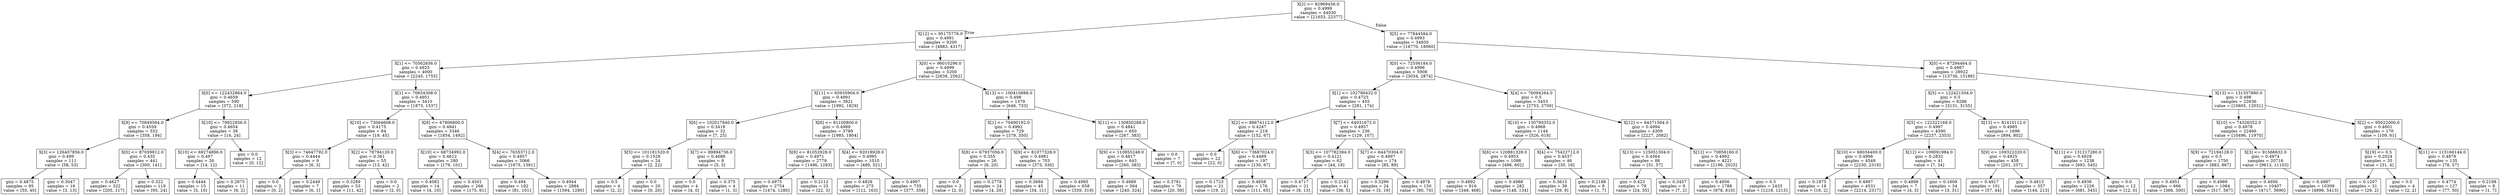digraph Tree {
node [shape=box] ;
0 [label="X[2] <= 82969456.0\ngini = 0.4999\nsamples = 44030\nvalue = [21653, 22377]"] ;
1 [label="X[12] <= 95175776.0\ngini = 0.4981\nsamples = 9200\nvalue = [4883, 4317]"] ;
0 -> 1 [labeldistance=2.5, labelangle=45, headlabel="True"] ;
2 [label="X[1] <= 70562656.0\ngini = 0.4925\nsamples = 4000\nvalue = [2245, 1755]"] ;
1 -> 2 ;
3 [label="X[0] <= 122432864.0\ngini = 0.4659\nsamples = 590\nvalue = [372, 218]"] ;
2 -> 3 ;
4 [label="X[9] <= 70849584.0\ngini = 0.4559\nsamples = 552\nvalue = [358, 194]"] ;
3 -> 4 ;
5 [label="X[3] <= 126407856.0\ngini = 0.499\nsamples = 111\nvalue = [58, 53]"] ;
4 -> 5 ;
6 [label="gini = 0.4875\nsamples = 95\nvalue = [55, 40]"] ;
5 -> 6 ;
7 [label="gini = 0.3047\nsamples = 16\nvalue = [3, 13]"] ;
5 -> 7 ;
8 [label="X[0] <= 87059912.0\ngini = 0.435\nsamples = 441\nvalue = [300, 141]"] ;
4 -> 8 ;
9 [label="gini = 0.4627\nsamples = 322\nvalue = [205, 117]"] ;
8 -> 9 ;
10 [label="gini = 0.322\nsamples = 119\nvalue = [95, 24]"] ;
8 -> 10 ;
11 [label="X[10] <= 79922856.0\ngini = 0.4654\nsamples = 38\nvalue = [14, 24]"] ;
3 -> 11 ;
12 [label="X[10] <= 69274896.0\ngini = 0.497\nsamples = 26\nvalue = [14, 12]"] ;
11 -> 12 ;
13 [label="gini = 0.4444\nsamples = 15\nvalue = [5, 10]"] ;
12 -> 13 ;
14 [label="gini = 0.2975\nsamples = 11\nvalue = [9, 2]"] ;
12 -> 14 ;
15 [label="gini = 0.0\nsamples = 12\nvalue = [0, 12]"] ;
11 -> 15 ;
16 [label="X[1] <= 70654368.0\ngini = 0.4951\nsamples = 3410\nvalue = [1873, 1537]"] ;
2 -> 16 ;
17 [label="X[10] <= 73064608.0\ngini = 0.4175\nsamples = 64\nvalue = [19, 45]"] ;
16 -> 17 ;
18 [label="X[3] <= 74647792.0\ngini = 0.4444\nsamples = 9\nvalue = [6, 3]"] ;
17 -> 18 ;
19 [label="gini = 0.0\nsamples = 2\nvalue = [0, 2]"] ;
18 -> 19 ;
20 [label="gini = 0.2449\nsamples = 7\nvalue = [6, 1]"] ;
18 -> 20 ;
21 [label="X[2] <= 78794120.0\ngini = 0.361\nsamples = 55\nvalue = [13, 42]"] ;
17 -> 21 ;
22 [label="gini = 0.3289\nsamples = 53\nvalue = [11, 42]"] ;
21 -> 22 ;
23 [label="gini = 0.0\nsamples = 2\nvalue = [2, 0]"] ;
21 -> 23 ;
24 [label="X[8] <= 67806800.0\ngini = 0.4941\nsamples = 3346\nvalue = [1854, 1492]"] ;
16 -> 24 ;
25 [label="X[10] <= 68734992.0\ngini = 0.4612\nsamples = 280\nvalue = [179, 101]"] ;
24 -> 25 ;
26 [label="gini = 0.4082\nsamples = 14\nvalue = [4, 10]"] ;
25 -> 26 ;
27 [label="gini = 0.4501\nsamples = 266\nvalue = [175, 91]"] ;
25 -> 27 ;
28 [label="X[4] <= 76353712.0\ngini = 0.4957\nsamples = 3066\nvalue = [1675, 1391]"] ;
24 -> 28 ;
29 [label="gini = 0.494\nsamples = 182\nvalue = [81, 101]"] ;
28 -> 29 ;
30 [label="gini = 0.4944\nsamples = 2884\nvalue = [1594, 1290]"] ;
28 -> 30 ;
31 [label="X[0] <= 96010296.0\ngini = 0.4999\nsamples = 5200\nvalue = [2638, 2562]"] ;
1 -> 31 ;
32 [label="X[11] <= 65935904.0\ngini = 0.4991\nsamples = 3821\nvalue = [1992, 1829]"] ;
31 -> 32 ;
33 [label="X[6] <= 102017840.0\ngini = 0.3418\nsamples = 32\nvalue = [7, 25]"] ;
32 -> 33 ;
34 [label="X[5] <= 101181520.0\ngini = 0.1528\nsamples = 24\nvalue = [2, 22]"] ;
33 -> 34 ;
35 [label="gini = 0.5\nsamples = 4\nvalue = [2, 2]"] ;
34 -> 35 ;
36 [label="gini = 0.0\nsamples = 20\nvalue = [0, 20]"] ;
34 -> 36 ;
37 [label="X[7] <= 89894736.0\ngini = 0.4688\nsamples = 8\nvalue = [5, 3]"] ;
33 -> 37 ;
38 [label="gini = 0.0\nsamples = 4\nvalue = [4, 0]"] ;
37 -> 38 ;
39 [label="gini = 0.375\nsamples = 4\nvalue = [1, 3]"] ;
37 -> 39 ;
40 [label="X[8] <= 81100800.0\ngini = 0.4989\nsamples = 3789\nvalue = [1985, 1804]"] ;
32 -> 40 ;
41 [label="X[8] <= 81052928.0\ngini = 0.4971\nsamples = 2779\nvalue = [1496, 1283]"] ;
40 -> 41 ;
42 [label="gini = 0.4975\nsamples = 2754\nvalue = [1474, 1280]"] ;
41 -> 42 ;
43 [label="gini = 0.2112\nsamples = 25\nvalue = [22, 3]"] ;
41 -> 43 ;
44 [label="X[4] <= 92018928.0\ngini = 0.4995\nsamples = 1010\nvalue = [489, 521]"] ;
40 -> 44 ;
45 [label="gini = 0.4828\nsamples = 275\nvalue = [112, 163]"] ;
44 -> 45 ;
46 [label="gini = 0.4997\nsamples = 735\nvalue = [377, 358]"] ;
44 -> 46 ;
47 [label="X[13] <= 100410888.0\ngini = 0.498\nsamples = 1379\nvalue = [646, 733]"] ;
31 -> 47 ;
48 [label="X[1] <= 70490192.0\ngini = 0.4992\nsamples = 729\nvalue = [379, 350]"] ;
47 -> 48 ;
49 [label="X[8] <= 67937056.0\ngini = 0.355\nsamples = 26\nvalue = [6, 20]"] ;
48 -> 49 ;
50 [label="gini = 0.0\nsamples = 2\nvalue = [2, 0]"] ;
49 -> 50 ;
51 [label="gini = 0.2778\nsamples = 24\nvalue = [4, 20]"] ;
49 -> 51 ;
52 [label="X[9] <= 81077328.0\ngini = 0.4981\nsamples = 703\nvalue = [373, 330]"] ;
48 -> 52 ;
53 [label="gini = 0.3694\nsamples = 45\nvalue = [34, 11]"] ;
52 -> 53 ;
54 [label="gini = 0.4995\nsamples = 658\nvalue = [339, 319]"] ;
52 -> 54 ;
55 [label="X[11] <= 130850288.0\ngini = 0.4841\nsamples = 650\nvalue = [267, 383]"] ;
47 -> 55 ;
56 [label="X[9] <= 110955248.0\ngini = 0.4817\nsamples = 643\nvalue = [260, 383]"] ;
55 -> 56 ;
57 [label="gini = 0.4889\nsamples = 564\nvalue = [240, 324]"] ;
56 -> 57 ;
58 [label="gini = 0.3781\nsamples = 79\nvalue = [20, 59]"] ;
56 -> 58 ;
59 [label="gini = 0.0\nsamples = 7\nvalue = [7, 0]"] ;
55 -> 59 ;
60 [label="X[5] <= 77844584.0\ngini = 0.4993\nsamples = 34830\nvalue = [16770, 18060]"] ;
0 -> 60 [labeldistance=2.5, labelangle=-45, headlabel="False"] ;
61 [label="X[0] <= 72556184.0\ngini = 0.4996\nsamples = 5908\nvalue = [3034, 2874]"] ;
60 -> 61 ;
62 [label="X[1] <= 102790432.0\ngini = 0.4723\nsamples = 455\nvalue = [281, 174]"] ;
61 -> 62 ;
63 [label="X[2] <= 88674112.0\ngini = 0.4247\nsamples = 219\nvalue = [152, 67]"] ;
62 -> 63 ;
64 [label="gini = 0.0\nsamples = 22\nvalue = [22, 0]"] ;
63 -> 64 ;
65 [label="X[6] <= 73687024.0\ngini = 0.4489\nsamples = 197\nvalue = [130, 67]"] ;
63 -> 65 ;
66 [label="gini = 0.1723\nsamples = 21\nvalue = [19, 2]"] ;
65 -> 66 ;
67 [label="gini = 0.4658\nsamples = 176\nvalue = [111, 65]"] ;
65 -> 67 ;
68 [label="X[7] <= 64031672.0\ngini = 0.4957\nsamples = 236\nvalue = [129, 107]"] ;
62 -> 68 ;
69 [label="X[3] <= 107782384.0\ngini = 0.4121\nsamples = 62\nvalue = [44, 18]"] ;
68 -> 69 ;
70 [label="gini = 0.4717\nsamples = 21\nvalue = [8, 13]"] ;
69 -> 70 ;
71 [label="gini = 0.2142\nsamples = 41\nvalue = [36, 5]"] ;
69 -> 71 ;
72 [label="X[7] <= 64470304.0\ngini = 0.4997\nsamples = 174\nvalue = [85, 89]"] ;
68 -> 72 ;
73 [label="gini = 0.3299\nsamples = 24\nvalue = [5, 19]"] ;
72 -> 73 ;
74 [label="gini = 0.4978\nsamples = 150\nvalue = [80, 70]"] ;
72 -> 74 ;
75 [label="X[4] <= 76094264.0\ngini = 0.5\nsamples = 5453\nvalue = [2753, 2700]"] ;
61 -> 75 ;
76 [label="X[10] <= 130790352.0\ngini = 0.4968\nsamples = 1144\nvalue = [526, 618]"] ;
75 -> 76 ;
77 [label="X[6] <= 120881328.0\ngini = 0.4953\nsamples = 1098\nvalue = [496, 602]"] ;
76 -> 77 ;
78 [label="gini = 0.4892\nsamples = 816\nvalue = [348, 468]"] ;
77 -> 78 ;
79 [label="gini = 0.4988\nsamples = 282\nvalue = [148, 134]"] ;
77 -> 79 ;
80 [label="X[4] <= 75422712.0\ngini = 0.4537\nsamples = 46\nvalue = [30, 16]"] ;
76 -> 80 ;
81 [label="gini = 0.3615\nsamples = 38\nvalue = [29, 9]"] ;
80 -> 81 ;
82 [label="gini = 0.2188\nsamples = 8\nvalue = [1, 7]"] ;
80 -> 82 ;
83 [label="X[12] <= 64371564.0\ngini = 0.4994\nsamples = 4309\nvalue = [2227, 2082]"] ;
75 -> 83 ;
84 [label="X[13] <= 125051304.0\ngini = 0.4564\nsamples = 88\nvalue = [31, 57]"] ;
83 -> 84 ;
85 [label="gini = 0.423\nsamples = 79\nvalue = [24, 55]"] ;
84 -> 85 ;
86 [label="gini = 0.3457\nsamples = 9\nvalue = [7, 2]"] ;
84 -> 86 ;
87 [label="X[12] <= 70856160.0\ngini = 0.4992\nsamples = 4221\nvalue = [2196, 2025]"] ;
83 -> 87 ;
88 [label="gini = 0.4956\nsamples = 1788\nvalue = [978, 810]"] ;
87 -> 88 ;
89 [label="gini = 0.5\nsamples = 2433\nvalue = [1218, 1215]"] ;
87 -> 89 ;
90 [label="X[0] <= 87294464.0\ngini = 0.4987\nsamples = 28922\nvalue = [13736, 15186]"] ;
60 -> 90 ;
91 [label="X[5] <= 122421504.0\ngini = 0.5\nsamples = 6286\nvalue = [3131, 3155]"] ;
90 -> 91 ;
92 [label="X[5] <= 122322168.0\ngini = 0.4997\nsamples = 4590\nvalue = [2237, 2353]"] ;
91 -> 92 ;
93 [label="X[10] <= 68034400.0\ngini = 0.4998\nsamples = 4549\nvalue = [2230, 2319]"] ;
92 -> 93 ;
94 [label="gini = 0.1975\nsamples = 18\nvalue = [16, 2]"] ;
93 -> 94 ;
95 [label="gini = 0.4997\nsamples = 4531\nvalue = [2214, 2317]"] ;
93 -> 95 ;
96 [label="X[12] <= 109091984.0\ngini = 0.2832\nsamples = 41\nvalue = [7, 34]"] ;
92 -> 96 ;
97 [label="gini = 0.4898\nsamples = 7\nvalue = [4, 3]"] ;
96 -> 97 ;
98 [label="gini = 0.1609\nsamples = 34\nvalue = [3, 31]"] ;
96 -> 98 ;
99 [label="X[13] <= 81410112.0\ngini = 0.4985\nsamples = 1696\nvalue = [894, 802]"] ;
91 -> 99 ;
100 [label="X[9] <= 109322320.0\ngini = 0.4925\nsamples = 458\nvalue = [201, 257]"] ;
99 -> 100 ;
101 [label="gini = 0.4917\nsamples = 101\nvalue = [57, 44]"] ;
100 -> 101 ;
102 [label="gini = 0.4813\nsamples = 357\nvalue = [144, 213]"] ;
100 -> 102 ;
103 [label="X[11] <= 131217280.0\ngini = 0.4929\nsamples = 1238\nvalue = [693, 545]"] ;
99 -> 103 ;
104 [label="gini = 0.4938\nsamples = 1226\nvalue = [681, 545]"] ;
103 -> 104 ;
105 [label="gini = 0.0\nsamples = 12\nvalue = [12, 0]"] ;
103 -> 105 ;
106 [label="X[13] <= 131337880.0\ngini = 0.498\nsamples = 22636\nvalue = [10605, 12031]"] ;
90 -> 106 ;
107 [label="X[10] <= 74326352.0\ngini = 0.4978\nsamples = 22466\nvalue = [10496, 11970]"] ;
106 -> 107 ;
108 [label="X[9] <= 72194128.0\ngini = 0.5\nsamples = 1750\nvalue = [883, 867]"] ;
107 -> 108 ;
109 [label="gini = 0.4951\nsamples = 666\nvalue = [366, 300]"] ;
108 -> 109 ;
110 [label="gini = 0.4989\nsamples = 1084\nvalue = [517, 567]"] ;
108 -> 110 ;
111 [label="X[3] <= 91566632.0\ngini = 0.4974\nsamples = 20716\nvalue = [9613, 11103]"] ;
107 -> 111 ;
112 [label="gini = 0.4956\nsamples = 10407\nvalue = [4717, 5690]"] ;
111 -> 112 ;
113 [label="gini = 0.4987\nsamples = 10309\nvalue = [4896, 5413]"] ;
111 -> 113 ;
114 [label="X[2] <= 95022000.0\ngini = 0.4601\nsamples = 170\nvalue = [109, 61]"] ;
106 -> 114 ;
115 [label="X[19] <= 0.5\ngini = 0.2024\nsamples = 35\nvalue = [31, 4]"] ;
114 -> 115 ;
116 [label="gini = 0.1207\nsamples = 31\nvalue = [29, 2]"] ;
115 -> 116 ;
117 [label="gini = 0.5\nsamples = 4\nvalue = [2, 2]"] ;
115 -> 117 ;
118 [label="X[11] <= 115166144.0\ngini = 0.4879\nsamples = 135\nvalue = [78, 57]"] ;
114 -> 118 ;
119 [label="gini = 0.4774\nsamples = 127\nvalue = [77, 50]"] ;
118 -> 119 ;
120 [label="gini = 0.2188\nsamples = 8\nvalue = [1, 7]"] ;
118 -> 120 ;
}